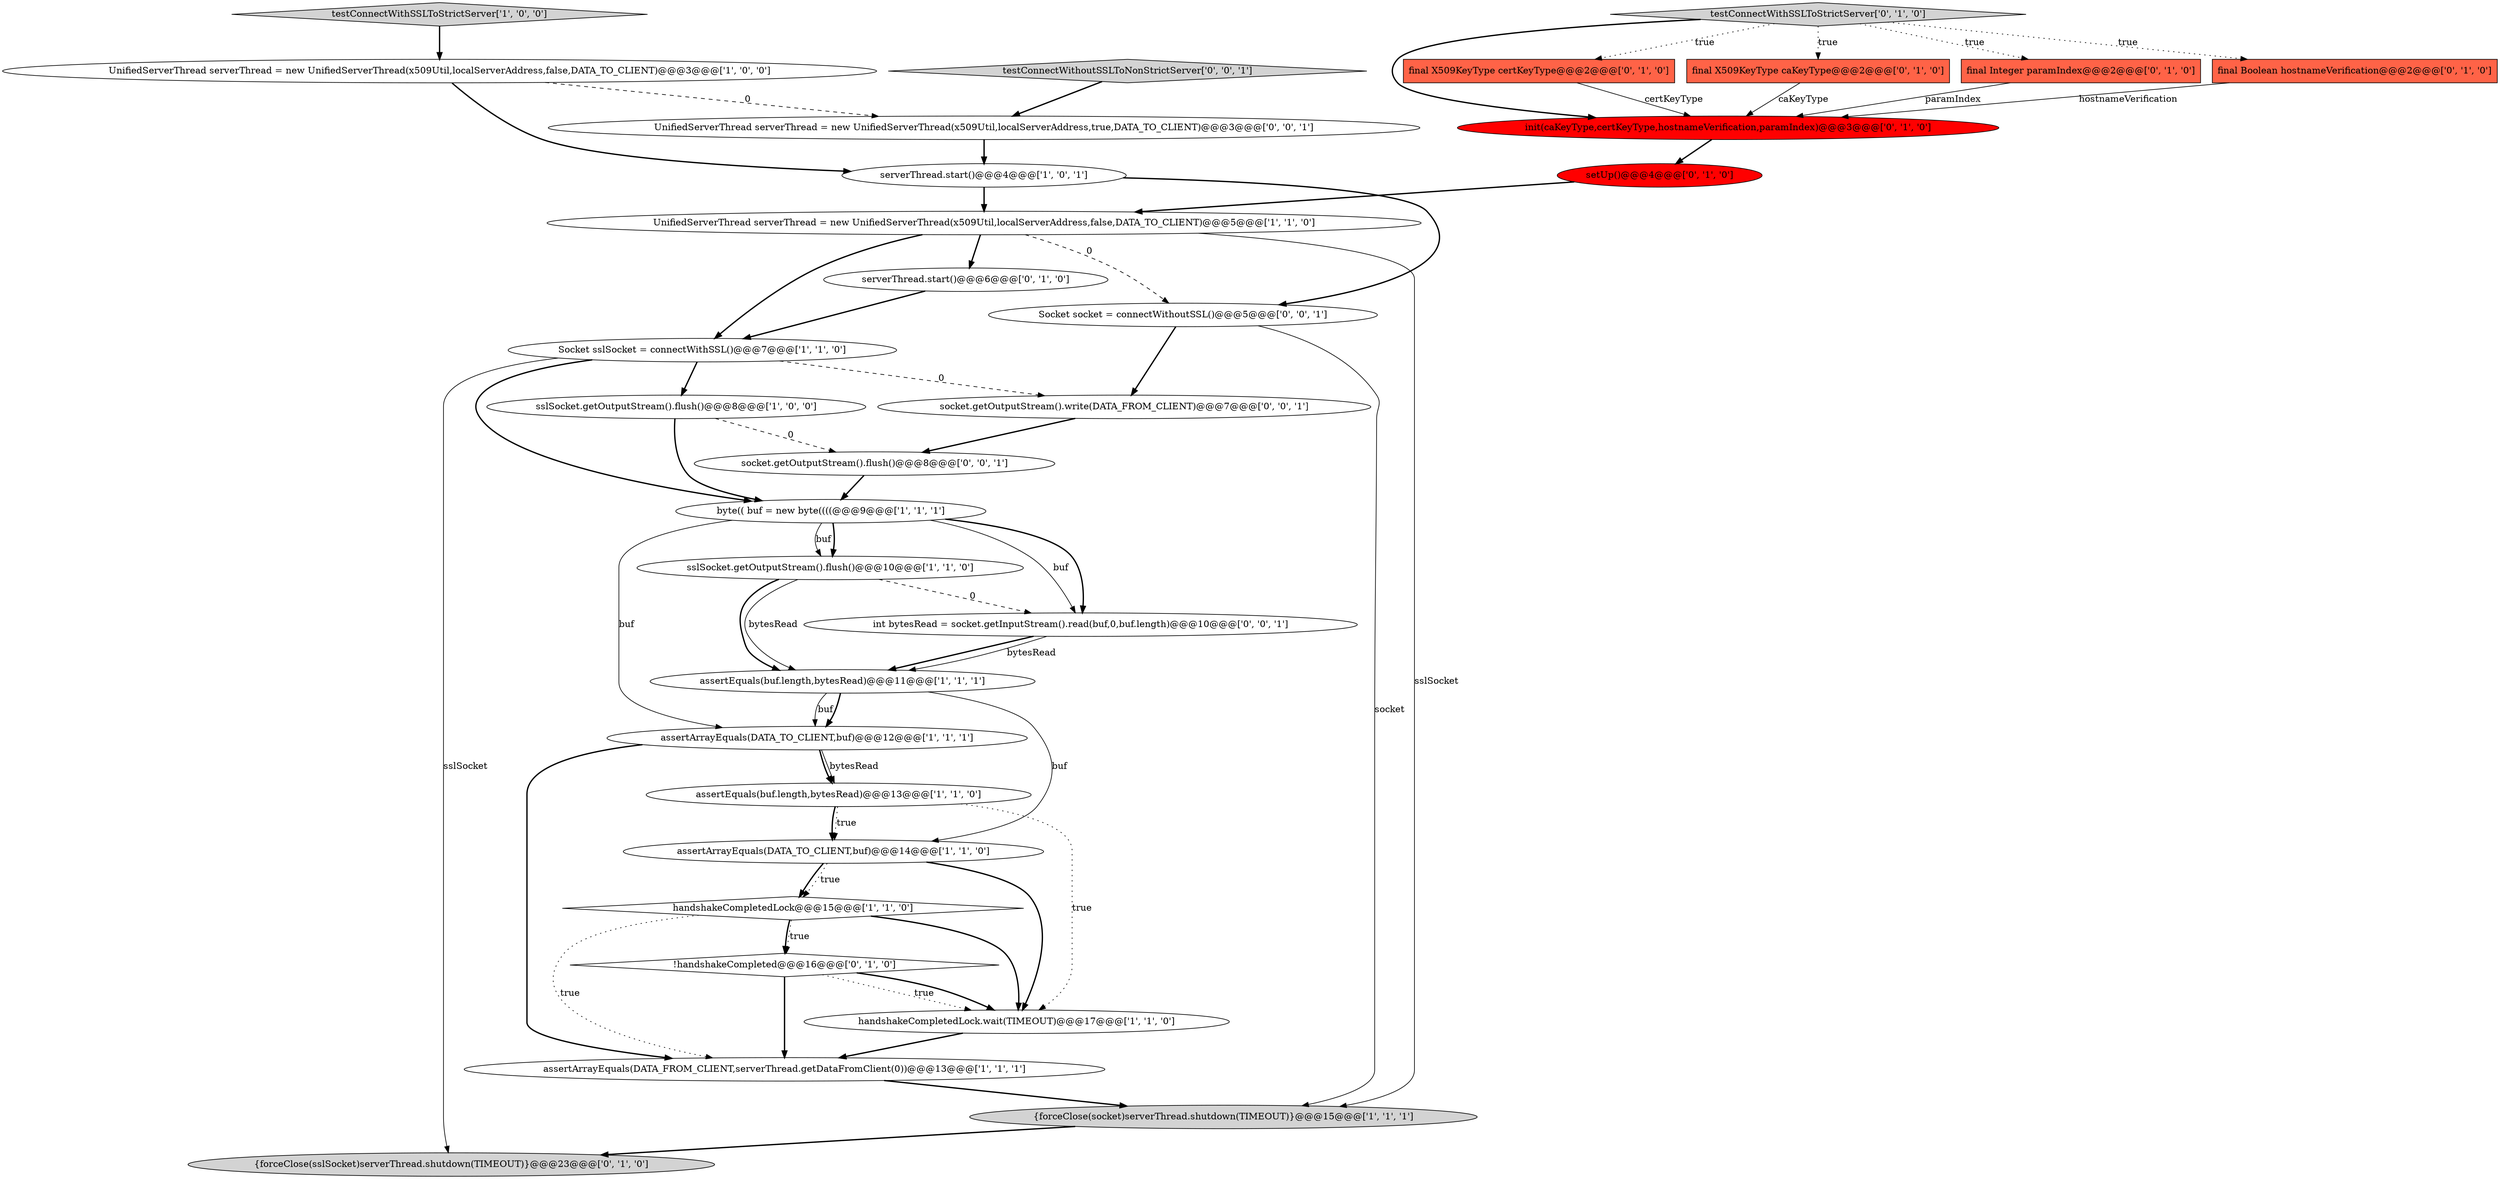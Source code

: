 digraph {
12 [style = filled, label = "sslSocket.getOutputStream().flush()@@@8@@@['1', '0', '0']", fillcolor = white, shape = ellipse image = "AAA0AAABBB1BBB"];
9 [style = filled, label = "handshakeCompletedLock@@@15@@@['1', '1', '0']", fillcolor = white, shape = diamond image = "AAA0AAABBB1BBB"];
26 [style = filled, label = "Socket socket = connectWithoutSSL()@@@5@@@['0', '0', '1']", fillcolor = white, shape = ellipse image = "AAA0AAABBB3BBB"];
10 [style = filled, label = "sslSocket.getOutputStream().flush()@@@10@@@['1', '1', '0']", fillcolor = white, shape = ellipse image = "AAA0AAABBB1BBB"];
13 [style = filled, label = "assertEquals(buf.length,bytesRead)@@@11@@@['1', '1', '1']", fillcolor = white, shape = ellipse image = "AAA0AAABBB1BBB"];
5 [style = filled, label = "assertArrayEquals(DATA_FROM_CLIENT,serverThread.getDataFromClient(0))@@@13@@@['1', '1', '1']", fillcolor = white, shape = ellipse image = "AAA0AAABBB1BBB"];
15 [style = filled, label = "byte(( buf = new byte((((@@@9@@@['1', '1', '1']", fillcolor = white, shape = ellipse image = "AAA0AAABBB1BBB"];
31 [style = filled, label = "socket.getOutputStream().flush()@@@8@@@['0', '0', '1']", fillcolor = white, shape = ellipse image = "AAA0AAABBB3BBB"];
17 [style = filled, label = "final Integer paramIndex@@@2@@@['0', '1', '0']", fillcolor = tomato, shape = box image = "AAA0AAABBB2BBB"];
24 [style = filled, label = "final Boolean hostnameVerification@@@2@@@['0', '1', '0']", fillcolor = tomato, shape = box image = "AAA1AAABBB2BBB"];
23 [style = filled, label = "serverThread.start()@@@6@@@['0', '1', '0']", fillcolor = white, shape = ellipse image = "AAA0AAABBB2BBB"];
2 [style = filled, label = "handshakeCompletedLock.wait(TIMEOUT)@@@17@@@['1', '1', '0']", fillcolor = white, shape = ellipse image = "AAA0AAABBB1BBB"];
4 [style = filled, label = "UnifiedServerThread serverThread = new UnifiedServerThread(x509Util,localServerAddress,false,DATA_TO_CLIENT)@@@5@@@['1', '1', '0']", fillcolor = white, shape = ellipse image = "AAA0AAABBB1BBB"];
7 [style = filled, label = "testConnectWithSSLToStrictServer['1', '0', '0']", fillcolor = lightgray, shape = diamond image = "AAA0AAABBB1BBB"];
1 [style = filled, label = "assertArrayEquals(DATA_TO_CLIENT,buf)@@@12@@@['1', '1', '1']", fillcolor = white, shape = ellipse image = "AAA0AAABBB1BBB"];
14 [style = filled, label = "Socket sslSocket = connectWithSSL()@@@7@@@['1', '1', '0']", fillcolor = white, shape = ellipse image = "AAA0AAABBB1BBB"];
16 [style = filled, label = "!handshakeCompleted@@@16@@@['0', '1', '0']", fillcolor = white, shape = diamond image = "AAA0AAABBB2BBB"];
6 [style = filled, label = "UnifiedServerThread serverThread = new UnifiedServerThread(x509Util,localServerAddress,false,DATA_TO_CLIENT)@@@3@@@['1', '0', '0']", fillcolor = white, shape = ellipse image = "AAA0AAABBB1BBB"];
29 [style = filled, label = "UnifiedServerThread serverThread = new UnifiedServerThread(x509Util,localServerAddress,true,DATA_TO_CLIENT)@@@3@@@['0', '0', '1']", fillcolor = white, shape = ellipse image = "AAA0AAABBB3BBB"];
30 [style = filled, label = "testConnectWithoutSSLToNonStrictServer['0', '0', '1']", fillcolor = lightgray, shape = diamond image = "AAA0AAABBB3BBB"];
22 [style = filled, label = "init(caKeyType,certKeyType,hostnameVerification,paramIndex)@@@3@@@['0', '1', '0']", fillcolor = red, shape = ellipse image = "AAA1AAABBB2BBB"];
11 [style = filled, label = "{forceClose(socket)serverThread.shutdown(TIMEOUT)}@@@15@@@['1', '1', '1']", fillcolor = lightgray, shape = ellipse image = "AAA0AAABBB1BBB"];
21 [style = filled, label = "final X509KeyType certKeyType@@@2@@@['0', '1', '0']", fillcolor = tomato, shape = box image = "AAA0AAABBB2BBB"];
19 [style = filled, label = "final X509KeyType caKeyType@@@2@@@['0', '1', '0']", fillcolor = tomato, shape = box image = "AAA0AAABBB2BBB"];
20 [style = filled, label = "{forceClose(sslSocket)serverThread.shutdown(TIMEOUT)}@@@23@@@['0', '1', '0']", fillcolor = lightgray, shape = ellipse image = "AAA0AAABBB2BBB"];
28 [style = filled, label = "int bytesRead = socket.getInputStream().read(buf,0,buf.length)@@@10@@@['0', '0', '1']", fillcolor = white, shape = ellipse image = "AAA0AAABBB3BBB"];
27 [style = filled, label = "socket.getOutputStream().write(DATA_FROM_CLIENT)@@@7@@@['0', '0', '1']", fillcolor = white, shape = ellipse image = "AAA0AAABBB3BBB"];
0 [style = filled, label = "assertArrayEquals(DATA_TO_CLIENT,buf)@@@14@@@['1', '1', '0']", fillcolor = white, shape = ellipse image = "AAA0AAABBB1BBB"];
3 [style = filled, label = "serverThread.start()@@@4@@@['1', '0', '1']", fillcolor = white, shape = ellipse image = "AAA0AAABBB1BBB"];
25 [style = filled, label = "setUp()@@@4@@@['0', '1', '0']", fillcolor = red, shape = ellipse image = "AAA1AAABBB2BBB"];
8 [style = filled, label = "assertEquals(buf.length,bytesRead)@@@13@@@['1', '1', '0']", fillcolor = white, shape = ellipse image = "AAA0AAABBB1BBB"];
18 [style = filled, label = "testConnectWithSSLToStrictServer['0', '1', '0']", fillcolor = lightgray, shape = diamond image = "AAA0AAABBB2BBB"];
1->5 [style = bold, label=""];
4->11 [style = solid, label="sslSocket"];
21->22 [style = solid, label="certKeyType"];
6->3 [style = bold, label=""];
22->25 [style = bold, label=""];
11->20 [style = bold, label=""];
13->1 [style = solid, label="buf"];
4->14 [style = bold, label=""];
15->10 [style = bold, label=""];
0->9 [style = bold, label=""];
1->8 [style = bold, label=""];
16->2 [style = dotted, label="true"];
9->2 [style = bold, label=""];
13->0 [style = solid, label="buf"];
8->2 [style = dotted, label="true"];
29->3 [style = bold, label=""];
0->2 [style = bold, label=""];
12->15 [style = bold, label=""];
18->19 [style = dotted, label="true"];
19->22 [style = solid, label="caKeyType"];
18->21 [style = dotted, label="true"];
3->26 [style = bold, label=""];
25->4 [style = bold, label=""];
27->31 [style = bold, label=""];
15->10 [style = solid, label="buf"];
28->13 [style = bold, label=""];
18->24 [style = dotted, label="true"];
12->31 [style = dashed, label="0"];
10->28 [style = dashed, label="0"];
4->26 [style = dashed, label="0"];
17->22 [style = solid, label="paramIndex"];
16->2 [style = bold, label=""];
14->27 [style = dashed, label="0"];
3->4 [style = bold, label=""];
31->15 [style = bold, label=""];
30->29 [style = bold, label=""];
9->16 [style = bold, label=""];
13->1 [style = bold, label=""];
14->20 [style = solid, label="sslSocket"];
15->28 [style = solid, label="buf"];
23->14 [style = bold, label=""];
8->0 [style = bold, label=""];
26->27 [style = bold, label=""];
10->13 [style = solid, label="bytesRead"];
26->11 [style = solid, label="socket"];
18->22 [style = bold, label=""];
6->29 [style = dashed, label="0"];
28->13 [style = solid, label="bytesRead"];
10->13 [style = bold, label=""];
15->28 [style = bold, label=""];
14->12 [style = bold, label=""];
7->6 [style = bold, label=""];
16->5 [style = bold, label=""];
14->15 [style = bold, label=""];
5->11 [style = bold, label=""];
8->0 [style = dotted, label="true"];
18->17 [style = dotted, label="true"];
1->8 [style = solid, label="bytesRead"];
9->16 [style = dotted, label="true"];
24->22 [style = solid, label="hostnameVerification"];
0->9 [style = dotted, label="true"];
4->23 [style = bold, label=""];
2->5 [style = bold, label=""];
15->1 [style = solid, label="buf"];
9->5 [style = dotted, label="true"];
}
